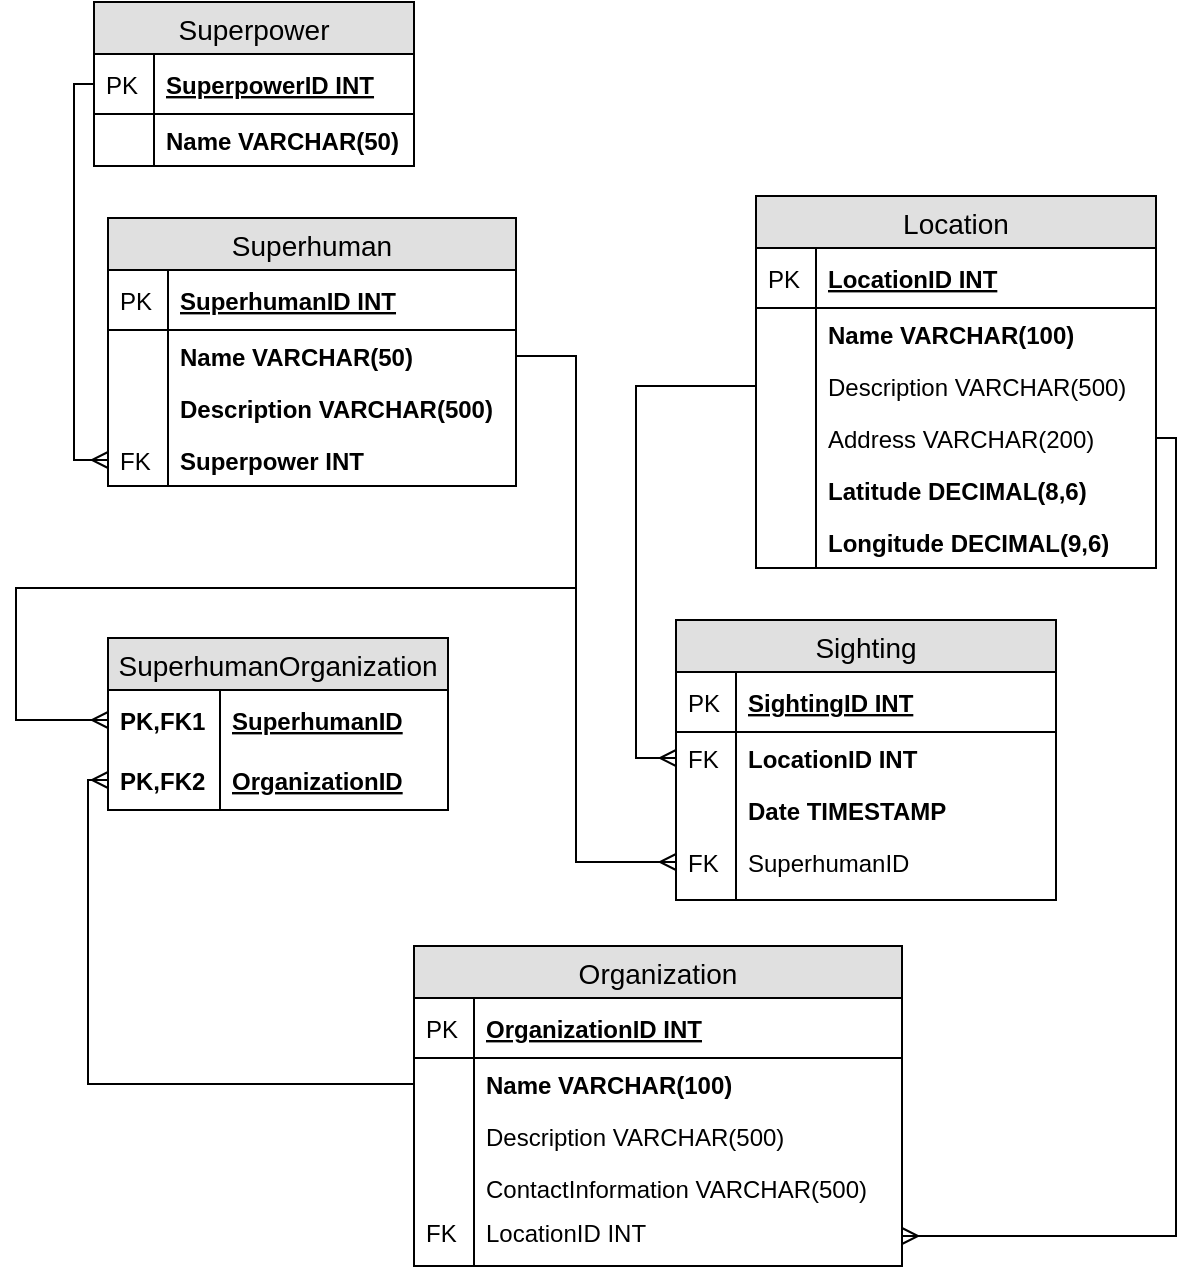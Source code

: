 <mxfile version="12.1.0" type="device" pages="1"><diagram id="tq0wRP0ecGf1ce4QKBl2" name="Page-1"><mxGraphModel dx="772" dy="532" grid="1" gridSize="10" guides="1" tooltips="1" connect="1" arrows="1" fold="1" page="1" pageScale="1" pageWidth="850" pageHeight="1100" math="0" shadow="0"><root><mxCell id="0"/><mxCell id="1" parent="0"/><mxCell id="R5Gym9VxXz85MW16dgbX-1" value="Superhuman" style="swimlane;fontStyle=0;childLayout=stackLayout;horizontal=1;startSize=26;fillColor=#e0e0e0;horizontalStack=0;resizeParent=1;resizeParentMax=0;resizeLast=0;collapsible=1;marginBottom=0;swimlaneFillColor=#ffffff;align=center;fontSize=14;" parent="1" vertex="1"><mxGeometry x="86" y="186" width="204" height="134" as="geometry"><mxRectangle x="400" y="450" width="110" height="26" as="alternateBounds"/></mxGeometry></mxCell><mxCell id="R5Gym9VxXz85MW16dgbX-2" value="SuperhumanID INT" style="shape=partialRectangle;top=0;left=0;right=0;bottom=1;align=left;verticalAlign=middle;fillColor=none;spacingLeft=34;spacingRight=4;overflow=hidden;rotatable=0;points=[[0,0.5],[1,0.5]];portConstraint=eastwest;dropTarget=0;fontStyle=5;fontSize=12;" parent="R5Gym9VxXz85MW16dgbX-1" vertex="1"><mxGeometry y="26" width="204" height="30" as="geometry"/></mxCell><mxCell id="R5Gym9VxXz85MW16dgbX-3" value="PK" style="shape=partialRectangle;top=0;left=0;bottom=0;fillColor=none;align=left;verticalAlign=middle;spacingLeft=4;spacingRight=4;overflow=hidden;rotatable=0;points=[];portConstraint=eastwest;part=1;fontSize=12;" parent="R5Gym9VxXz85MW16dgbX-2" vertex="1" connectable="0"><mxGeometry width="30" height="30" as="geometry"/></mxCell><mxCell id="R5Gym9VxXz85MW16dgbX-4" value="Name VARCHAR(50)" style="shape=partialRectangle;top=0;left=0;right=0;bottom=0;align=left;verticalAlign=top;fillColor=none;spacingLeft=34;spacingRight=4;overflow=hidden;rotatable=0;points=[[0,0.5],[1,0.5]];portConstraint=eastwest;dropTarget=0;fontSize=12;fontStyle=1" parent="R5Gym9VxXz85MW16dgbX-1" vertex="1"><mxGeometry y="56" width="204" height="26" as="geometry"/></mxCell><mxCell id="R5Gym9VxXz85MW16dgbX-5" value="" style="shape=partialRectangle;top=0;left=0;bottom=0;fillColor=none;align=left;verticalAlign=top;spacingLeft=4;spacingRight=4;overflow=hidden;rotatable=0;points=[];portConstraint=eastwest;part=1;fontSize=12;" parent="R5Gym9VxXz85MW16dgbX-4" vertex="1" connectable="0"><mxGeometry width="30" height="26" as="geometry"/></mxCell><mxCell id="R5Gym9VxXz85MW16dgbX-6" value="Description VARCHAR(500)" style="shape=partialRectangle;top=0;left=0;right=0;bottom=0;align=left;verticalAlign=top;fillColor=none;spacingLeft=34;spacingRight=4;overflow=hidden;rotatable=0;points=[[0,0.5],[1,0.5]];portConstraint=eastwest;dropTarget=0;fontSize=12;fontStyle=1" parent="R5Gym9VxXz85MW16dgbX-1" vertex="1"><mxGeometry y="82" width="204" height="26" as="geometry"/></mxCell><mxCell id="R5Gym9VxXz85MW16dgbX-7" value="" style="shape=partialRectangle;top=0;left=0;bottom=0;fillColor=none;align=left;verticalAlign=top;spacingLeft=4;spacingRight=4;overflow=hidden;rotatable=0;points=[];portConstraint=eastwest;part=1;fontSize=12;" parent="R5Gym9VxXz85MW16dgbX-6" vertex="1" connectable="0"><mxGeometry width="30" height="26" as="geometry"/></mxCell><mxCell id="R5Gym9VxXz85MW16dgbX-8" value="Superpower INT" style="shape=partialRectangle;top=0;left=0;right=0;bottom=0;align=left;verticalAlign=top;fillColor=none;spacingLeft=34;spacingRight=4;overflow=hidden;rotatable=0;points=[[0,0.5],[1,0.5]];portConstraint=eastwest;dropTarget=0;fontSize=12;fontStyle=1" parent="R5Gym9VxXz85MW16dgbX-1" vertex="1"><mxGeometry y="108" width="204" height="26" as="geometry"/></mxCell><mxCell id="R5Gym9VxXz85MW16dgbX-9" value="FK" style="shape=partialRectangle;top=0;left=0;bottom=0;fillColor=none;align=left;verticalAlign=top;spacingLeft=4;spacingRight=4;overflow=hidden;rotatable=0;points=[];portConstraint=eastwest;part=1;fontSize=12;" parent="R5Gym9VxXz85MW16dgbX-8" vertex="1" connectable="0"><mxGeometry width="30" height="26" as="geometry"/></mxCell><mxCell id="R5Gym9VxXz85MW16dgbX-12" value="Location" style="swimlane;fontStyle=0;childLayout=stackLayout;horizontal=1;startSize=26;fillColor=#e0e0e0;horizontalStack=0;resizeParent=1;resizeParentMax=0;resizeLast=0;collapsible=1;marginBottom=0;swimlaneFillColor=#ffffff;align=center;fontSize=14;" parent="1" vertex="1"><mxGeometry x="410" y="175" width="200" height="186" as="geometry"><mxRectangle x="360" y="140" width="90" height="26" as="alternateBounds"/></mxGeometry></mxCell><mxCell id="R5Gym9VxXz85MW16dgbX-13" value="LocationID INT" style="shape=partialRectangle;top=0;left=0;right=0;bottom=1;align=left;verticalAlign=middle;fillColor=none;spacingLeft=34;spacingRight=4;overflow=hidden;rotatable=0;points=[[0,0.5],[1,0.5]];portConstraint=eastwest;dropTarget=0;fontStyle=5;fontSize=12;" parent="R5Gym9VxXz85MW16dgbX-12" vertex="1"><mxGeometry y="26" width="200" height="30" as="geometry"/></mxCell><mxCell id="R5Gym9VxXz85MW16dgbX-14" value="PK" style="shape=partialRectangle;top=0;left=0;bottom=0;fillColor=none;align=left;verticalAlign=middle;spacingLeft=4;spacingRight=4;overflow=hidden;rotatable=0;points=[];portConstraint=eastwest;part=1;fontSize=12;" parent="R5Gym9VxXz85MW16dgbX-13" vertex="1" connectable="0"><mxGeometry width="30" height="30" as="geometry"/></mxCell><mxCell id="R5Gym9VxXz85MW16dgbX-15" value="Name VARCHAR(100)" style="shape=partialRectangle;top=0;left=0;right=0;bottom=0;align=left;verticalAlign=top;fillColor=none;spacingLeft=34;spacingRight=4;overflow=hidden;rotatable=0;points=[[0,0.5],[1,0.5]];portConstraint=eastwest;dropTarget=0;fontSize=12;fontStyle=1" parent="R5Gym9VxXz85MW16dgbX-12" vertex="1"><mxGeometry y="56" width="200" height="26" as="geometry"/></mxCell><mxCell id="R5Gym9VxXz85MW16dgbX-16" value="" style="shape=partialRectangle;top=0;left=0;bottom=0;fillColor=none;align=left;verticalAlign=top;spacingLeft=4;spacingRight=4;overflow=hidden;rotatable=0;points=[];portConstraint=eastwest;part=1;fontSize=12;" parent="R5Gym9VxXz85MW16dgbX-15" vertex="1" connectable="0"><mxGeometry width="30" height="26" as="geometry"/></mxCell><mxCell id="R5Gym9VxXz85MW16dgbX-17" value="Description VARCHAR(500)" style="shape=partialRectangle;top=0;left=0;right=0;bottom=0;align=left;verticalAlign=top;fillColor=none;spacingLeft=34;spacingRight=4;overflow=hidden;rotatable=0;points=[[0,0.5],[1,0.5]];portConstraint=eastwest;dropTarget=0;fontSize=12;" parent="R5Gym9VxXz85MW16dgbX-12" vertex="1"><mxGeometry y="82" width="200" height="26" as="geometry"/></mxCell><mxCell id="R5Gym9VxXz85MW16dgbX-18" value="" style="shape=partialRectangle;top=0;left=0;bottom=0;fillColor=none;align=left;verticalAlign=top;spacingLeft=4;spacingRight=4;overflow=hidden;rotatable=0;points=[];portConstraint=eastwest;part=1;fontSize=12;" parent="R5Gym9VxXz85MW16dgbX-17" vertex="1" connectable="0"><mxGeometry width="30" height="26" as="geometry"/></mxCell><mxCell id="R5Gym9VxXz85MW16dgbX-19" value="Address VARCHAR(200)" style="shape=partialRectangle;top=0;left=0;right=0;bottom=0;align=left;verticalAlign=top;fillColor=none;spacingLeft=34;spacingRight=4;overflow=hidden;rotatable=0;points=[[0,0.5],[1,0.5]];portConstraint=eastwest;dropTarget=0;fontSize=12;" parent="R5Gym9VxXz85MW16dgbX-12" vertex="1"><mxGeometry y="108" width="200" height="26" as="geometry"/></mxCell><mxCell id="R5Gym9VxXz85MW16dgbX-20" value="" style="shape=partialRectangle;top=0;left=0;bottom=0;fillColor=none;align=left;verticalAlign=top;spacingLeft=4;spacingRight=4;overflow=hidden;rotatable=0;points=[];portConstraint=eastwest;part=1;fontSize=12;" parent="R5Gym9VxXz85MW16dgbX-19" vertex="1" connectable="0"><mxGeometry width="30" height="26" as="geometry"/></mxCell><mxCell id="R5Gym9VxXz85MW16dgbX-21" value="Latitude DECIMAL(8,6)" style="shape=partialRectangle;top=0;left=0;right=0;bottom=0;align=left;verticalAlign=top;fillColor=none;spacingLeft=34;spacingRight=4;overflow=hidden;rotatable=0;points=[[0,0.5],[1,0.5]];portConstraint=eastwest;dropTarget=0;fontSize=12;fontStyle=1" parent="R5Gym9VxXz85MW16dgbX-12" vertex="1"><mxGeometry y="134" width="200" height="26" as="geometry"/></mxCell><mxCell id="R5Gym9VxXz85MW16dgbX-22" value="" style="shape=partialRectangle;top=0;left=0;bottom=0;fillColor=none;align=left;verticalAlign=top;spacingLeft=4;spacingRight=4;overflow=hidden;rotatable=0;points=[];portConstraint=eastwest;part=1;fontSize=12;" parent="R5Gym9VxXz85MW16dgbX-21" vertex="1" connectable="0"><mxGeometry width="30" height="26" as="geometry"/></mxCell><mxCell id="-7fuzyvYMx7WtMolayGu-18" value="Longitude DECIMAL(9,6)" style="shape=partialRectangle;top=0;left=0;right=0;bottom=0;align=left;verticalAlign=top;fillColor=none;spacingLeft=34;spacingRight=4;overflow=hidden;rotatable=0;points=[[0,0.5],[1,0.5]];portConstraint=eastwest;dropTarget=0;fontSize=12;fontStyle=1" vertex="1" parent="R5Gym9VxXz85MW16dgbX-12"><mxGeometry y="160" width="200" height="26" as="geometry"/></mxCell><mxCell id="-7fuzyvYMx7WtMolayGu-19" value="" style="shape=partialRectangle;top=0;left=0;bottom=0;fillColor=none;align=left;verticalAlign=top;spacingLeft=4;spacingRight=4;overflow=hidden;rotatable=0;points=[];portConstraint=eastwest;part=1;fontSize=12;" vertex="1" connectable="0" parent="-7fuzyvYMx7WtMolayGu-18"><mxGeometry width="30" height="26" as="geometry"/></mxCell><mxCell id="R5Gym9VxXz85MW16dgbX-23" value="Organization" style="swimlane;fontStyle=0;childLayout=stackLayout;horizontal=1;startSize=26;fillColor=#e0e0e0;horizontalStack=0;resizeParent=1;resizeParentMax=0;resizeLast=0;collapsible=1;marginBottom=0;swimlaneFillColor=#ffffff;align=center;fontSize=14;" parent="1" vertex="1"><mxGeometry x="239" y="550" width="244" height="160" as="geometry"><mxRectangle x="130" y="180" width="110" height="26" as="alternateBounds"/></mxGeometry></mxCell><mxCell id="R5Gym9VxXz85MW16dgbX-24" value="OrganizationID INT" style="shape=partialRectangle;top=0;left=0;right=0;bottom=1;align=left;verticalAlign=middle;fillColor=none;spacingLeft=34;spacingRight=4;overflow=hidden;rotatable=0;points=[[0,0.5],[1,0.5]];portConstraint=eastwest;dropTarget=0;fontStyle=5;fontSize=12;" parent="R5Gym9VxXz85MW16dgbX-23" vertex="1"><mxGeometry y="26" width="244" height="30" as="geometry"/></mxCell><mxCell id="R5Gym9VxXz85MW16dgbX-25" value="PK" style="shape=partialRectangle;top=0;left=0;bottom=0;fillColor=none;align=left;verticalAlign=middle;spacingLeft=4;spacingRight=4;overflow=hidden;rotatable=0;points=[];portConstraint=eastwest;part=1;fontSize=12;" parent="R5Gym9VxXz85MW16dgbX-24" vertex="1" connectable="0"><mxGeometry width="30" height="30" as="geometry"/></mxCell><mxCell id="R5Gym9VxXz85MW16dgbX-26" value="Name VARCHAR(100)" style="shape=partialRectangle;top=0;left=0;right=0;bottom=0;align=left;verticalAlign=top;fillColor=none;spacingLeft=34;spacingRight=4;overflow=hidden;rotatable=0;points=[[0,0.5],[1,0.5]];portConstraint=eastwest;dropTarget=0;fontSize=12;fontStyle=1" parent="R5Gym9VxXz85MW16dgbX-23" vertex="1"><mxGeometry y="56" width="244" height="26" as="geometry"/></mxCell><mxCell id="R5Gym9VxXz85MW16dgbX-27" value="" style="shape=partialRectangle;top=0;left=0;bottom=0;fillColor=none;align=left;verticalAlign=top;spacingLeft=4;spacingRight=4;overflow=hidden;rotatable=0;points=[];portConstraint=eastwest;part=1;fontSize=12;" parent="R5Gym9VxXz85MW16dgbX-26" vertex="1" connectable="0"><mxGeometry width="30" height="26" as="geometry"/></mxCell><mxCell id="R5Gym9VxXz85MW16dgbX-28" value="Description VARCHAR(500)" style="shape=partialRectangle;top=0;left=0;right=0;bottom=0;align=left;verticalAlign=top;fillColor=none;spacingLeft=34;spacingRight=4;overflow=hidden;rotatable=0;points=[[0,0.5],[1,0.5]];portConstraint=eastwest;dropTarget=0;fontSize=12;fontStyle=0" parent="R5Gym9VxXz85MW16dgbX-23" vertex="1"><mxGeometry y="82" width="244" height="26" as="geometry"/></mxCell><mxCell id="R5Gym9VxXz85MW16dgbX-29" value="" style="shape=partialRectangle;top=0;left=0;bottom=0;fillColor=none;align=left;verticalAlign=top;spacingLeft=4;spacingRight=4;overflow=hidden;rotatable=0;points=[];portConstraint=eastwest;part=1;fontSize=12;" parent="R5Gym9VxXz85MW16dgbX-28" vertex="1" connectable="0"><mxGeometry width="30" height="26" as="geometry"/></mxCell><mxCell id="R5Gym9VxXz85MW16dgbX-30" value="ContactInformation VARCHAR(500)" style="shape=partialRectangle;top=0;left=0;right=0;bottom=0;align=left;verticalAlign=top;fillColor=none;spacingLeft=34;spacingRight=4;overflow=hidden;rotatable=0;points=[[0,0.5],[1,0.5]];portConstraint=eastwest;dropTarget=0;fontSize=12;fontStyle=0" parent="R5Gym9VxXz85MW16dgbX-23" vertex="1"><mxGeometry y="108" width="244" height="22" as="geometry"/></mxCell><mxCell id="R5Gym9VxXz85MW16dgbX-31" value="" style="shape=partialRectangle;top=0;left=0;bottom=0;fillColor=none;align=left;verticalAlign=top;spacingLeft=4;spacingRight=4;overflow=hidden;rotatable=0;points=[];portConstraint=eastwest;part=1;fontSize=12;" parent="R5Gym9VxXz85MW16dgbX-30" vertex="1" connectable="0"><mxGeometry width="30" height="22" as="geometry"/></mxCell><mxCell id="-7fuzyvYMx7WtMolayGu-14" value="LocationID INT" style="shape=partialRectangle;top=0;left=0;right=0;bottom=0;align=left;verticalAlign=top;fillColor=none;spacingLeft=34;spacingRight=4;overflow=hidden;rotatable=0;points=[[0,0.5],[1,0.5]];portConstraint=eastwest;dropTarget=0;fontSize=12;" vertex="1" parent="R5Gym9VxXz85MW16dgbX-23"><mxGeometry y="130" width="244" height="30" as="geometry"/></mxCell><mxCell id="-7fuzyvYMx7WtMolayGu-15" value="FK" style="shape=partialRectangle;top=0;left=0;bottom=0;fillColor=none;align=left;verticalAlign=top;spacingLeft=4;spacingRight=4;overflow=hidden;rotatable=0;points=[];portConstraint=eastwest;part=1;fontSize=12;" vertex="1" connectable="0" parent="-7fuzyvYMx7WtMolayGu-14"><mxGeometry width="30" height="30" as="geometry"/></mxCell><mxCell id="R5Gym9VxXz85MW16dgbX-34" value="Sighting" style="swimlane;fontStyle=0;childLayout=stackLayout;horizontal=1;startSize=26;fillColor=#e0e0e0;horizontalStack=0;resizeParent=1;resizeParentMax=0;resizeLast=0;collapsible=1;marginBottom=0;swimlaneFillColor=#ffffff;align=center;fontSize=14;" parent="1" vertex="1"><mxGeometry x="370" y="387" width="190" height="140" as="geometry"><mxRectangle x="640" y="103" width="80" height="26" as="alternateBounds"/></mxGeometry></mxCell><mxCell id="R5Gym9VxXz85MW16dgbX-35" value="SightingID INT" style="shape=partialRectangle;top=0;left=0;right=0;bottom=1;align=left;verticalAlign=middle;fillColor=none;spacingLeft=34;spacingRight=4;overflow=hidden;rotatable=0;points=[[0,0.5],[1,0.5]];portConstraint=eastwest;dropTarget=0;fontStyle=5;fontSize=12;" parent="R5Gym9VxXz85MW16dgbX-34" vertex="1"><mxGeometry y="26" width="190" height="30" as="geometry"/></mxCell><mxCell id="R5Gym9VxXz85MW16dgbX-36" value="PK" style="shape=partialRectangle;top=0;left=0;bottom=0;fillColor=none;align=left;verticalAlign=middle;spacingLeft=4;spacingRight=4;overflow=hidden;rotatable=0;points=[];portConstraint=eastwest;part=1;fontSize=12;" parent="R5Gym9VxXz85MW16dgbX-35" vertex="1" connectable="0"><mxGeometry width="30" height="30" as="geometry"/></mxCell><mxCell id="R5Gym9VxXz85MW16dgbX-37" value="LocationID INT" style="shape=partialRectangle;top=0;left=0;right=0;bottom=0;align=left;verticalAlign=top;fillColor=none;spacingLeft=34;spacingRight=4;overflow=hidden;rotatable=0;points=[[0,0.5],[1,0.5]];portConstraint=eastwest;dropTarget=0;fontSize=12;fontStyle=1" parent="R5Gym9VxXz85MW16dgbX-34" vertex="1"><mxGeometry y="56" width="190" height="26" as="geometry"/></mxCell><mxCell id="R5Gym9VxXz85MW16dgbX-38" value="FK" style="shape=partialRectangle;top=0;left=0;bottom=0;fillColor=none;align=left;verticalAlign=top;spacingLeft=4;spacingRight=4;overflow=hidden;rotatable=0;points=[];portConstraint=eastwest;part=1;fontSize=12;" parent="R5Gym9VxXz85MW16dgbX-37" vertex="1" connectable="0"><mxGeometry width="30" height="26" as="geometry"/></mxCell><mxCell id="R5Gym9VxXz85MW16dgbX-39" value="Date TIMESTAMP" style="shape=partialRectangle;top=0;left=0;right=0;bottom=0;align=left;verticalAlign=top;fillColor=none;spacingLeft=34;spacingRight=4;overflow=hidden;rotatable=0;points=[[0,0.5],[1,0.5]];portConstraint=eastwest;dropTarget=0;fontSize=12;fontStyle=1" parent="R5Gym9VxXz85MW16dgbX-34" vertex="1"><mxGeometry y="82" width="190" height="26" as="geometry"/></mxCell><mxCell id="R5Gym9VxXz85MW16dgbX-40" value="" style="shape=partialRectangle;top=0;left=0;bottom=0;fillColor=none;align=left;verticalAlign=top;spacingLeft=4;spacingRight=4;overflow=hidden;rotatable=0;points=[];portConstraint=eastwest;part=1;fontSize=12;" parent="R5Gym9VxXz85MW16dgbX-39" vertex="1" connectable="0"><mxGeometry width="30" height="26" as="geometry"/></mxCell><mxCell id="R5Gym9VxXz85MW16dgbX-41" value="SuperhumanID" style="shape=partialRectangle;top=0;left=0;right=0;bottom=0;align=left;verticalAlign=top;fillColor=none;spacingLeft=34;spacingRight=4;overflow=hidden;rotatable=0;points=[[0,0.5],[1,0.5]];portConstraint=eastwest;dropTarget=0;fontSize=12;" parent="R5Gym9VxXz85MW16dgbX-34" vertex="1"><mxGeometry y="108" width="190" height="26" as="geometry"/></mxCell><mxCell id="R5Gym9VxXz85MW16dgbX-42" value="FK" style="shape=partialRectangle;top=0;left=0;bottom=0;fillColor=none;align=left;verticalAlign=top;spacingLeft=4;spacingRight=4;overflow=hidden;rotatable=0;points=[];portConstraint=eastwest;part=1;fontSize=12;" parent="R5Gym9VxXz85MW16dgbX-41" vertex="1" connectable="0"><mxGeometry width="30" height="26" as="geometry"/></mxCell><mxCell id="R5Gym9VxXz85MW16dgbX-43" value="" style="shape=partialRectangle;top=0;left=0;right=0;bottom=0;align=left;verticalAlign=top;fillColor=none;spacingLeft=34;spacingRight=4;overflow=hidden;rotatable=0;points=[[0,0.5],[1,0.5]];portConstraint=eastwest;dropTarget=0;fontSize=12;fontStyle=1" parent="R5Gym9VxXz85MW16dgbX-34" vertex="1"><mxGeometry y="134" width="190" height="6" as="geometry"/></mxCell><mxCell id="R5Gym9VxXz85MW16dgbX-44" value="" style="shape=partialRectangle;top=0;left=0;bottom=0;fillColor=none;align=left;verticalAlign=top;spacingLeft=4;spacingRight=4;overflow=hidden;rotatable=0;points=[];portConstraint=eastwest;part=1;fontSize=12;" parent="R5Gym9VxXz85MW16dgbX-43" vertex="1" connectable="0"><mxGeometry width="30" height="6" as="geometry"/></mxCell><mxCell id="R5Gym9VxXz85MW16dgbX-67" value="SuperhumanOrganization" style="swimlane;fontStyle=0;childLayout=stackLayout;horizontal=1;startSize=26;fillColor=#e0e0e0;horizontalStack=0;resizeParent=1;resizeParentMax=0;resizeLast=0;collapsible=1;marginBottom=0;swimlaneFillColor=#ffffff;align=center;fontSize=14;" parent="1" vertex="1"><mxGeometry x="86" y="396" width="170" height="86" as="geometry"/></mxCell><mxCell id="R5Gym9VxXz85MW16dgbX-68" value="SuperhumanID" style="shape=partialRectangle;top=0;left=0;right=0;bottom=0;align=left;verticalAlign=middle;fillColor=none;spacingLeft=60;spacingRight=4;overflow=hidden;rotatable=0;points=[[0,0.5],[1,0.5]];portConstraint=eastwest;dropTarget=0;fontStyle=5;fontSize=12;" parent="R5Gym9VxXz85MW16dgbX-67" vertex="1"><mxGeometry y="26" width="170" height="30" as="geometry"/></mxCell><mxCell id="R5Gym9VxXz85MW16dgbX-69" value="PK,FK1" style="shape=partialRectangle;fontStyle=1;top=0;left=0;bottom=0;fillColor=none;align=left;verticalAlign=middle;spacingLeft=4;spacingRight=4;overflow=hidden;rotatable=0;points=[];portConstraint=eastwest;part=1;fontSize=12;" parent="R5Gym9VxXz85MW16dgbX-68" vertex="1" connectable="0"><mxGeometry width="56" height="30" as="geometry"/></mxCell><mxCell id="R5Gym9VxXz85MW16dgbX-70" value="OrganizationID" style="shape=partialRectangle;top=0;left=0;right=0;bottom=1;align=left;verticalAlign=middle;fillColor=none;spacingLeft=60;spacingRight=4;overflow=hidden;rotatable=0;points=[[0,0.5],[1,0.5]];portConstraint=eastwest;dropTarget=0;fontStyle=5;fontSize=12;" parent="R5Gym9VxXz85MW16dgbX-67" vertex="1"><mxGeometry y="56" width="170" height="30" as="geometry"/></mxCell><mxCell id="R5Gym9VxXz85MW16dgbX-71" value="PK,FK2" style="shape=partialRectangle;fontStyle=1;top=0;left=0;bottom=0;fillColor=none;align=left;verticalAlign=middle;spacingLeft=4;spacingRight=4;overflow=hidden;rotatable=0;points=[];portConstraint=eastwest;part=1;fontSize=12;" parent="R5Gym9VxXz85MW16dgbX-70" vertex="1" connectable="0"><mxGeometry width="56" height="30" as="geometry"/></mxCell><mxCell id="R5Gym9VxXz85MW16dgbX-75" value="Superpower" style="swimlane;fontStyle=0;childLayout=stackLayout;horizontal=1;startSize=26;fillColor=#e0e0e0;horizontalStack=0;resizeParent=1;resizeParentMax=0;resizeLast=0;collapsible=1;marginBottom=0;swimlaneFillColor=#ffffff;align=center;fontSize=14;" parent="1" vertex="1"><mxGeometry x="79" y="78" width="160" height="82" as="geometry"/></mxCell><mxCell id="R5Gym9VxXz85MW16dgbX-76" value="SuperpowerID INT" style="shape=partialRectangle;top=0;left=0;right=0;bottom=1;align=left;verticalAlign=middle;fillColor=none;spacingLeft=34;spacingRight=4;overflow=hidden;rotatable=0;points=[[0,0.5],[1,0.5]];portConstraint=eastwest;dropTarget=0;fontStyle=5;fontSize=12;" parent="R5Gym9VxXz85MW16dgbX-75" vertex="1"><mxGeometry y="26" width="160" height="30" as="geometry"/></mxCell><mxCell id="R5Gym9VxXz85MW16dgbX-77" value="PK" style="shape=partialRectangle;top=0;left=0;bottom=0;fillColor=none;align=left;verticalAlign=middle;spacingLeft=4;spacingRight=4;overflow=hidden;rotatable=0;points=[];portConstraint=eastwest;part=1;fontSize=12;" parent="R5Gym9VxXz85MW16dgbX-76" vertex="1" connectable="0"><mxGeometry width="30" height="30" as="geometry"/></mxCell><mxCell id="R5Gym9VxXz85MW16dgbX-78" value="Name VARCHAR(50)" style="shape=partialRectangle;top=0;left=0;right=0;bottom=0;align=left;verticalAlign=top;fillColor=none;spacingLeft=34;spacingRight=4;overflow=hidden;rotatable=0;points=[[0,0.5],[1,0.5]];portConstraint=eastwest;dropTarget=0;fontSize=12;fontStyle=1" parent="R5Gym9VxXz85MW16dgbX-75" vertex="1"><mxGeometry y="56" width="160" height="26" as="geometry"/></mxCell><mxCell id="R5Gym9VxXz85MW16dgbX-79" value="" style="shape=partialRectangle;top=0;left=0;bottom=0;fillColor=none;align=left;verticalAlign=top;spacingLeft=4;spacingRight=4;overflow=hidden;rotatable=0;points=[];portConstraint=eastwest;part=1;fontSize=12;" parent="R5Gym9VxXz85MW16dgbX-78" vertex="1" connectable="0"><mxGeometry width="30" height="26" as="geometry"/></mxCell><mxCell id="R5Gym9VxXz85MW16dgbX-98" value="" style="edgeStyle=orthogonalEdgeStyle;fontSize=12;html=1;endArrow=ERmany;rounded=0;entryX=0;entryY=0.5;entryDx=0;entryDy=0;exitX=0;exitY=0.5;exitDx=0;exitDy=0;" parent="1" source="R5Gym9VxXz85MW16dgbX-17" target="R5Gym9VxXz85MW16dgbX-37" edge="1"><mxGeometry width="100" height="100" relative="1" as="geometry"><mxPoint x="640" y="420" as="sourcePoint"/><mxPoint x="705" y="509" as="targetPoint"/><Array as="points"><mxPoint x="350" y="270"/><mxPoint x="350" y="456"/></Array></mxGeometry></mxCell><mxCell id="R5Gym9VxXz85MW16dgbX-99" value="" style="edgeStyle=orthogonalEdgeStyle;fontSize=12;html=1;endArrow=ERmany;rounded=0;exitX=1;exitY=0.5;exitDx=0;exitDy=0;entryX=0;entryY=0.5;entryDx=0;entryDy=0;" parent="1" source="R5Gym9VxXz85MW16dgbX-4" target="R5Gym9VxXz85MW16dgbX-41" edge="1"><mxGeometry width="100" height="100" relative="1" as="geometry"><mxPoint x="325" y="729" as="sourcePoint"/><mxPoint x="425" y="629" as="targetPoint"/><Array as="points"><mxPoint x="320" y="255"/><mxPoint x="320" y="508"/></Array></mxGeometry></mxCell><mxCell id="R5Gym9VxXz85MW16dgbX-100" value="" style="edgeStyle=orthogonalEdgeStyle;fontSize=12;html=1;endArrow=ERmany;rounded=0;exitX=0;exitY=0.5;exitDx=0;exitDy=0;entryX=0;entryY=0.5;entryDx=0;entryDy=0;" parent="1" source="R5Gym9VxXz85MW16dgbX-76" target="R5Gym9VxXz85MW16dgbX-8" edge="1"><mxGeometry width="100" height="100" relative="1" as="geometry"><mxPoint x="240" y="742" as="sourcePoint"/><mxPoint x="340" y="642" as="targetPoint"/></mxGeometry></mxCell><mxCell id="R5Gym9VxXz85MW16dgbX-103" value="" style="edgeStyle=orthogonalEdgeStyle;fontSize=12;html=1;endArrow=ERmany;rounded=0;exitX=1;exitY=0.5;exitDx=0;exitDy=0;entryX=0;entryY=0.5;entryDx=0;entryDy=0;" parent="1" source="R5Gym9VxXz85MW16dgbX-4" target="R5Gym9VxXz85MW16dgbX-68" edge="1"><mxGeometry width="100" height="100" relative="1" as="geometry"><mxPoint x="250" y="408" as="sourcePoint"/><mxPoint x="350" y="308" as="targetPoint"/><Array as="points"><mxPoint x="320" y="255"/><mxPoint x="320" y="371"/><mxPoint x="40" y="371"/><mxPoint x="40" y="437"/></Array></mxGeometry></mxCell><mxCell id="R5Gym9VxXz85MW16dgbX-104" value="" style="edgeStyle=orthogonalEdgeStyle;fontSize=12;html=1;endArrow=ERmany;rounded=0;exitX=0;exitY=0.5;exitDx=0;exitDy=0;entryX=0;entryY=0.5;entryDx=0;entryDy=0;" parent="1" source="R5Gym9VxXz85MW16dgbX-26" target="R5Gym9VxXz85MW16dgbX-70" edge="1"><mxGeometry width="100" height="100" relative="1" as="geometry"><mxPoint x="121" y="780" as="sourcePoint"/><mxPoint x="221" y="680" as="targetPoint"/></mxGeometry></mxCell><mxCell id="-7fuzyvYMx7WtMolayGu-23" value="" style="edgeStyle=orthogonalEdgeStyle;fontSize=12;html=1;endArrow=ERmany;rounded=0;exitX=1;exitY=0.5;exitDx=0;exitDy=0;entryX=1;entryY=0.5;entryDx=0;entryDy=0;" edge="1" parent="1" source="R5Gym9VxXz85MW16dgbX-19" target="-7fuzyvYMx7WtMolayGu-14"><mxGeometry width="100" height="100" relative="1" as="geometry"><mxPoint x="600" y="502" as="sourcePoint"/><mxPoint x="700" y="402" as="targetPoint"/></mxGeometry></mxCell></root></mxGraphModel></diagram></mxfile>